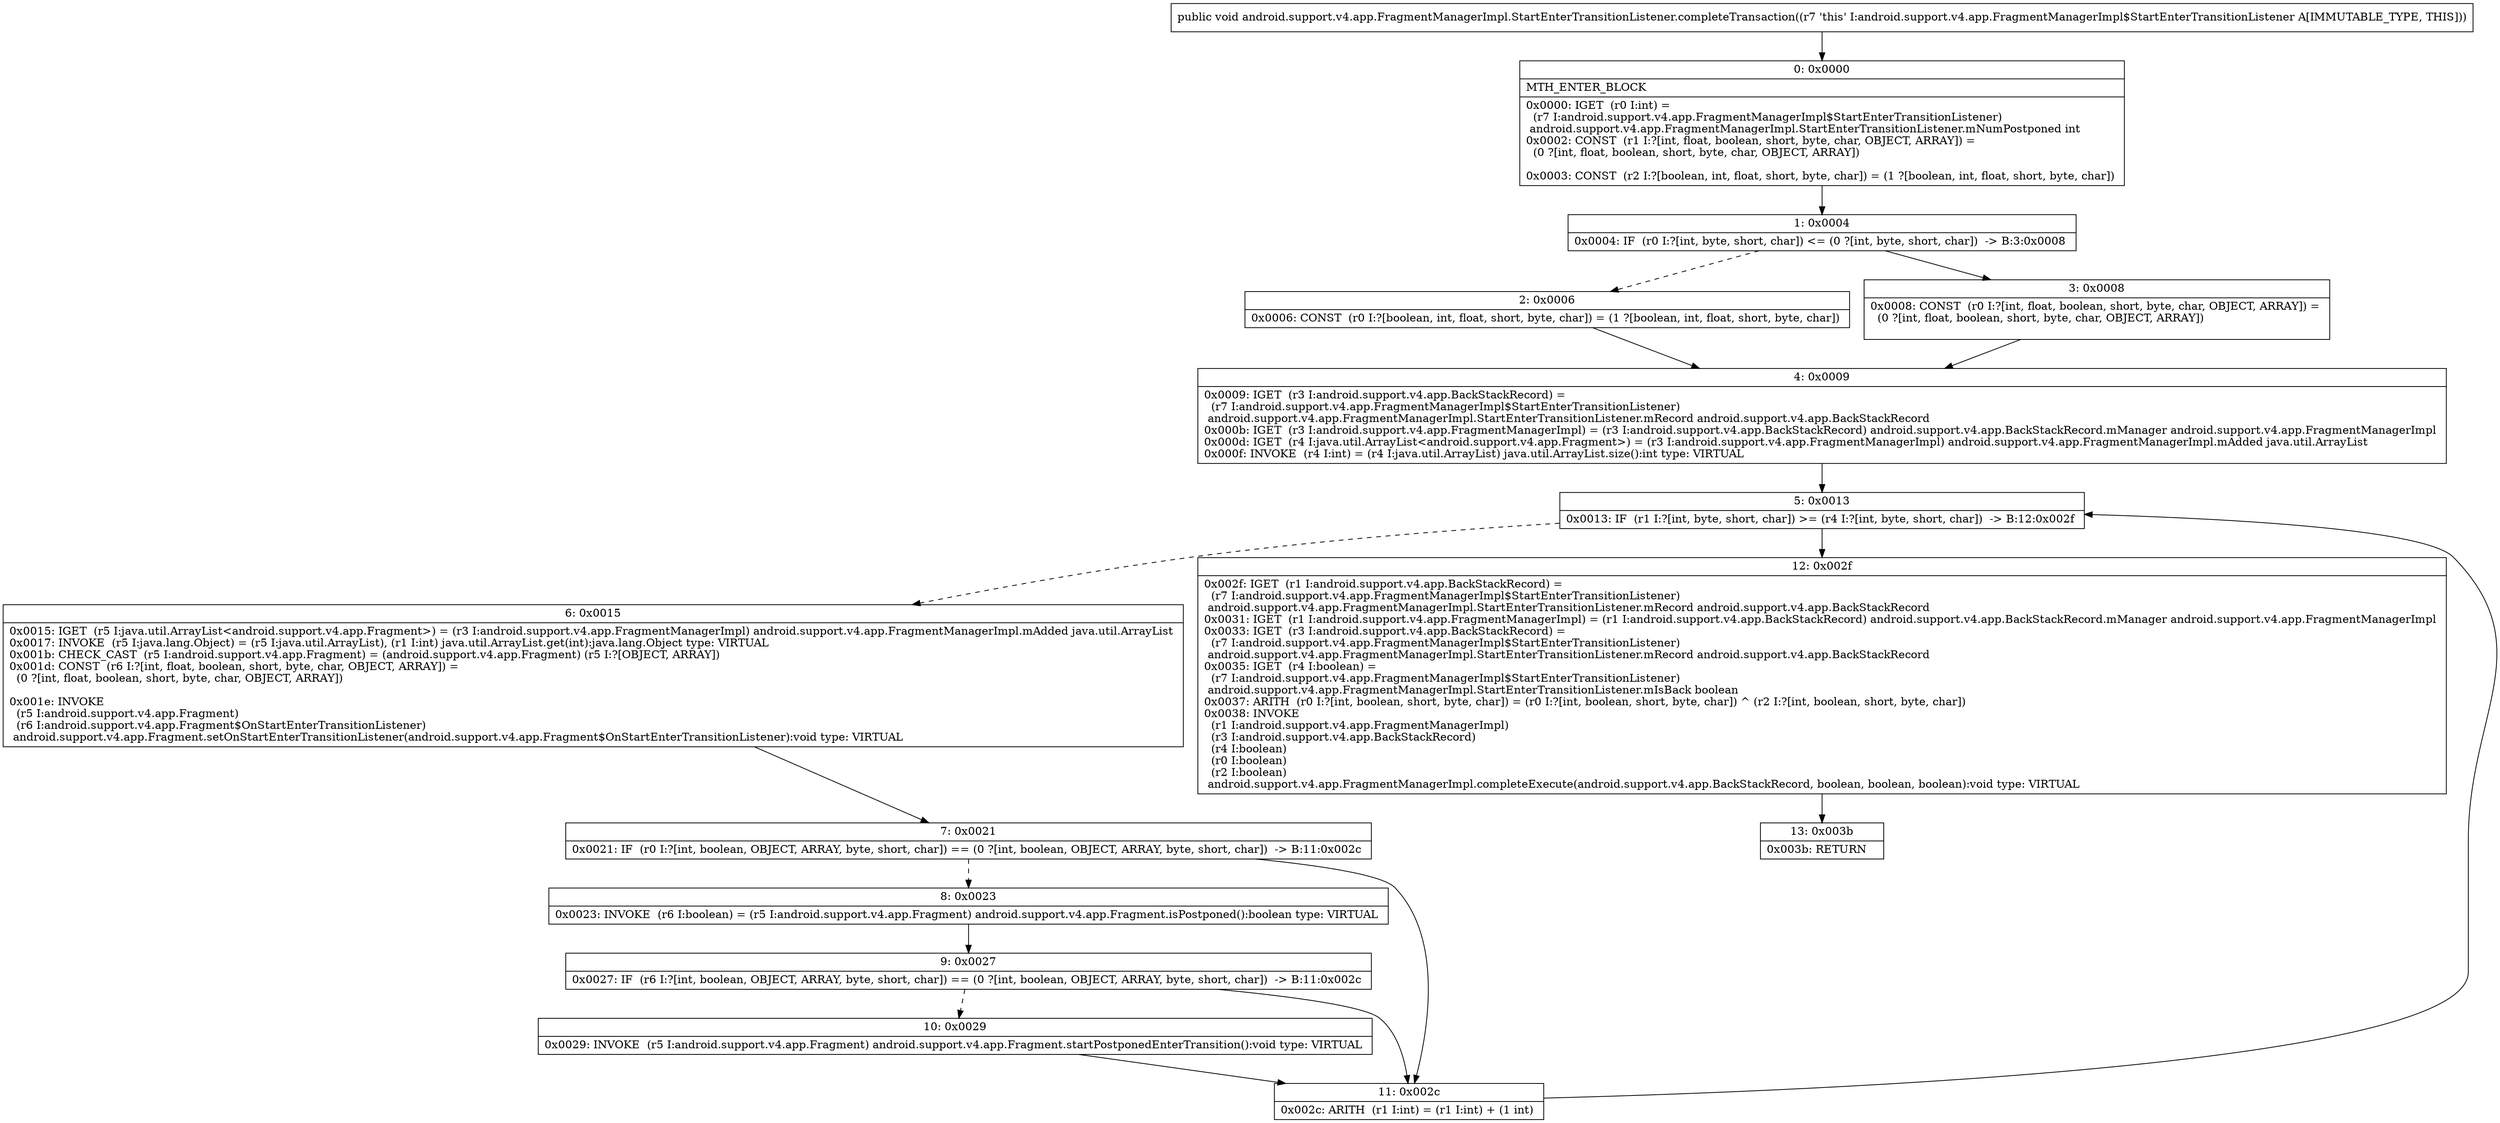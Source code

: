 digraph "CFG forandroid.support.v4.app.FragmentManagerImpl.StartEnterTransitionListener.completeTransaction()V" {
Node_0 [shape=record,label="{0\:\ 0x0000|MTH_ENTER_BLOCK\l|0x0000: IGET  (r0 I:int) = \l  (r7 I:android.support.v4.app.FragmentManagerImpl$StartEnterTransitionListener)\l android.support.v4.app.FragmentManagerImpl.StartEnterTransitionListener.mNumPostponed int \l0x0002: CONST  (r1 I:?[int, float, boolean, short, byte, char, OBJECT, ARRAY]) = \l  (0 ?[int, float, boolean, short, byte, char, OBJECT, ARRAY])\l \l0x0003: CONST  (r2 I:?[boolean, int, float, short, byte, char]) = (1 ?[boolean, int, float, short, byte, char]) \l}"];
Node_1 [shape=record,label="{1\:\ 0x0004|0x0004: IF  (r0 I:?[int, byte, short, char]) \<= (0 ?[int, byte, short, char])  \-\> B:3:0x0008 \l}"];
Node_2 [shape=record,label="{2\:\ 0x0006|0x0006: CONST  (r0 I:?[boolean, int, float, short, byte, char]) = (1 ?[boolean, int, float, short, byte, char]) \l}"];
Node_3 [shape=record,label="{3\:\ 0x0008|0x0008: CONST  (r0 I:?[int, float, boolean, short, byte, char, OBJECT, ARRAY]) = \l  (0 ?[int, float, boolean, short, byte, char, OBJECT, ARRAY])\l \l}"];
Node_4 [shape=record,label="{4\:\ 0x0009|0x0009: IGET  (r3 I:android.support.v4.app.BackStackRecord) = \l  (r7 I:android.support.v4.app.FragmentManagerImpl$StartEnterTransitionListener)\l android.support.v4.app.FragmentManagerImpl.StartEnterTransitionListener.mRecord android.support.v4.app.BackStackRecord \l0x000b: IGET  (r3 I:android.support.v4.app.FragmentManagerImpl) = (r3 I:android.support.v4.app.BackStackRecord) android.support.v4.app.BackStackRecord.mManager android.support.v4.app.FragmentManagerImpl \l0x000d: IGET  (r4 I:java.util.ArrayList\<android.support.v4.app.Fragment\>) = (r3 I:android.support.v4.app.FragmentManagerImpl) android.support.v4.app.FragmentManagerImpl.mAdded java.util.ArrayList \l0x000f: INVOKE  (r4 I:int) = (r4 I:java.util.ArrayList) java.util.ArrayList.size():int type: VIRTUAL \l}"];
Node_5 [shape=record,label="{5\:\ 0x0013|0x0013: IF  (r1 I:?[int, byte, short, char]) \>= (r4 I:?[int, byte, short, char])  \-\> B:12:0x002f \l}"];
Node_6 [shape=record,label="{6\:\ 0x0015|0x0015: IGET  (r5 I:java.util.ArrayList\<android.support.v4.app.Fragment\>) = (r3 I:android.support.v4.app.FragmentManagerImpl) android.support.v4.app.FragmentManagerImpl.mAdded java.util.ArrayList \l0x0017: INVOKE  (r5 I:java.lang.Object) = (r5 I:java.util.ArrayList), (r1 I:int) java.util.ArrayList.get(int):java.lang.Object type: VIRTUAL \l0x001b: CHECK_CAST  (r5 I:android.support.v4.app.Fragment) = (android.support.v4.app.Fragment) (r5 I:?[OBJECT, ARRAY]) \l0x001d: CONST  (r6 I:?[int, float, boolean, short, byte, char, OBJECT, ARRAY]) = \l  (0 ?[int, float, boolean, short, byte, char, OBJECT, ARRAY])\l \l0x001e: INVOKE  \l  (r5 I:android.support.v4.app.Fragment)\l  (r6 I:android.support.v4.app.Fragment$OnStartEnterTransitionListener)\l android.support.v4.app.Fragment.setOnStartEnterTransitionListener(android.support.v4.app.Fragment$OnStartEnterTransitionListener):void type: VIRTUAL \l}"];
Node_7 [shape=record,label="{7\:\ 0x0021|0x0021: IF  (r0 I:?[int, boolean, OBJECT, ARRAY, byte, short, char]) == (0 ?[int, boolean, OBJECT, ARRAY, byte, short, char])  \-\> B:11:0x002c \l}"];
Node_8 [shape=record,label="{8\:\ 0x0023|0x0023: INVOKE  (r6 I:boolean) = (r5 I:android.support.v4.app.Fragment) android.support.v4.app.Fragment.isPostponed():boolean type: VIRTUAL \l}"];
Node_9 [shape=record,label="{9\:\ 0x0027|0x0027: IF  (r6 I:?[int, boolean, OBJECT, ARRAY, byte, short, char]) == (0 ?[int, boolean, OBJECT, ARRAY, byte, short, char])  \-\> B:11:0x002c \l}"];
Node_10 [shape=record,label="{10\:\ 0x0029|0x0029: INVOKE  (r5 I:android.support.v4.app.Fragment) android.support.v4.app.Fragment.startPostponedEnterTransition():void type: VIRTUAL \l}"];
Node_11 [shape=record,label="{11\:\ 0x002c|0x002c: ARITH  (r1 I:int) = (r1 I:int) + (1 int) \l}"];
Node_12 [shape=record,label="{12\:\ 0x002f|0x002f: IGET  (r1 I:android.support.v4.app.BackStackRecord) = \l  (r7 I:android.support.v4.app.FragmentManagerImpl$StartEnterTransitionListener)\l android.support.v4.app.FragmentManagerImpl.StartEnterTransitionListener.mRecord android.support.v4.app.BackStackRecord \l0x0031: IGET  (r1 I:android.support.v4.app.FragmentManagerImpl) = (r1 I:android.support.v4.app.BackStackRecord) android.support.v4.app.BackStackRecord.mManager android.support.v4.app.FragmentManagerImpl \l0x0033: IGET  (r3 I:android.support.v4.app.BackStackRecord) = \l  (r7 I:android.support.v4.app.FragmentManagerImpl$StartEnterTransitionListener)\l android.support.v4.app.FragmentManagerImpl.StartEnterTransitionListener.mRecord android.support.v4.app.BackStackRecord \l0x0035: IGET  (r4 I:boolean) = \l  (r7 I:android.support.v4.app.FragmentManagerImpl$StartEnterTransitionListener)\l android.support.v4.app.FragmentManagerImpl.StartEnterTransitionListener.mIsBack boolean \l0x0037: ARITH  (r0 I:?[int, boolean, short, byte, char]) = (r0 I:?[int, boolean, short, byte, char]) ^ (r2 I:?[int, boolean, short, byte, char]) \l0x0038: INVOKE  \l  (r1 I:android.support.v4.app.FragmentManagerImpl)\l  (r3 I:android.support.v4.app.BackStackRecord)\l  (r4 I:boolean)\l  (r0 I:boolean)\l  (r2 I:boolean)\l android.support.v4.app.FragmentManagerImpl.completeExecute(android.support.v4.app.BackStackRecord, boolean, boolean, boolean):void type: VIRTUAL \l}"];
Node_13 [shape=record,label="{13\:\ 0x003b|0x003b: RETURN   \l}"];
MethodNode[shape=record,label="{public void android.support.v4.app.FragmentManagerImpl.StartEnterTransitionListener.completeTransaction((r7 'this' I:android.support.v4.app.FragmentManagerImpl$StartEnterTransitionListener A[IMMUTABLE_TYPE, THIS])) }"];
MethodNode -> Node_0;
Node_0 -> Node_1;
Node_1 -> Node_2[style=dashed];
Node_1 -> Node_3;
Node_2 -> Node_4;
Node_3 -> Node_4;
Node_4 -> Node_5;
Node_5 -> Node_6[style=dashed];
Node_5 -> Node_12;
Node_6 -> Node_7;
Node_7 -> Node_8[style=dashed];
Node_7 -> Node_11;
Node_8 -> Node_9;
Node_9 -> Node_10[style=dashed];
Node_9 -> Node_11;
Node_10 -> Node_11;
Node_11 -> Node_5;
Node_12 -> Node_13;
}

